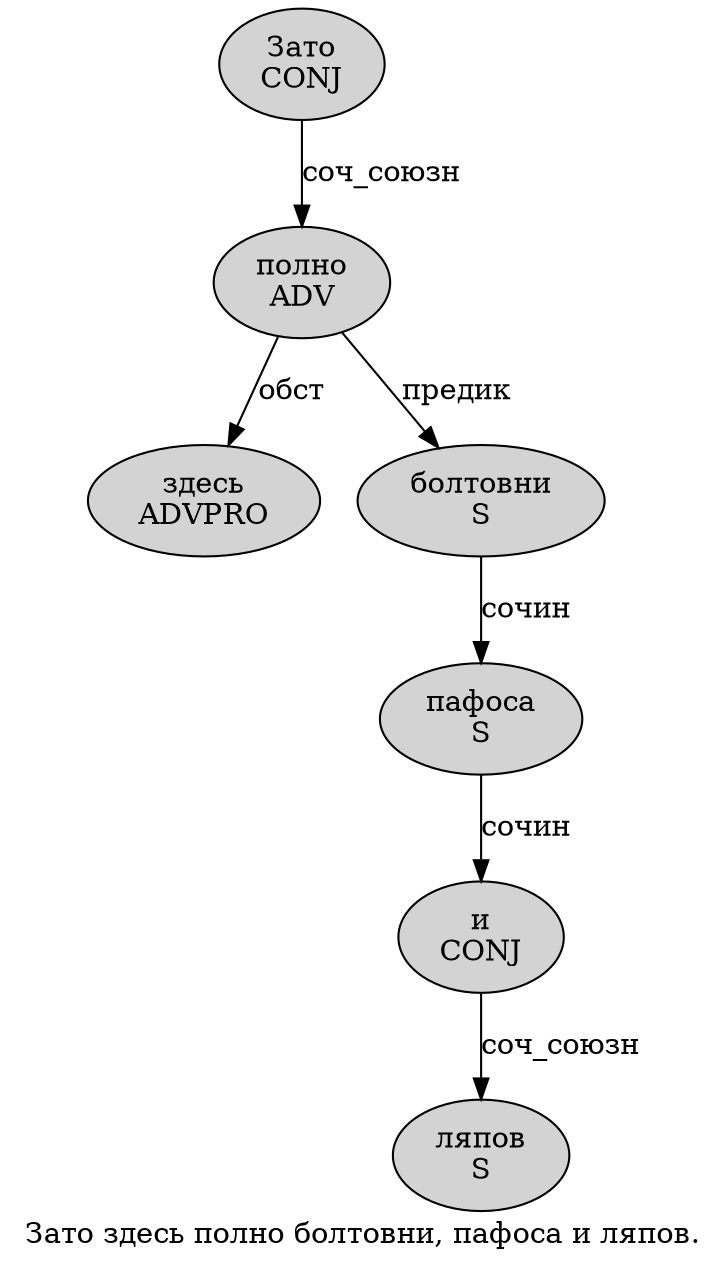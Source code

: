digraph SENTENCE_4504 {
	graph [label="Зато здесь полно болтовни, пафоса и ляпов."]
	node [style=filled]
		0 [label="Зато
CONJ" color="" fillcolor=lightgray penwidth=1 shape=ellipse]
		1 [label="здесь
ADVPRO" color="" fillcolor=lightgray penwidth=1 shape=ellipse]
		2 [label="полно
ADV" color="" fillcolor=lightgray penwidth=1 shape=ellipse]
		3 [label="болтовни
S" color="" fillcolor=lightgray penwidth=1 shape=ellipse]
		5 [label="пафоса
S" color="" fillcolor=lightgray penwidth=1 shape=ellipse]
		6 [label="и
CONJ" color="" fillcolor=lightgray penwidth=1 shape=ellipse]
		7 [label="ляпов
S" color="" fillcolor=lightgray penwidth=1 shape=ellipse]
			3 -> 5 [label="сочин"]
			0 -> 2 [label="соч_союзн"]
			5 -> 6 [label="сочин"]
			6 -> 7 [label="соч_союзн"]
			2 -> 1 [label="обст"]
			2 -> 3 [label="предик"]
}